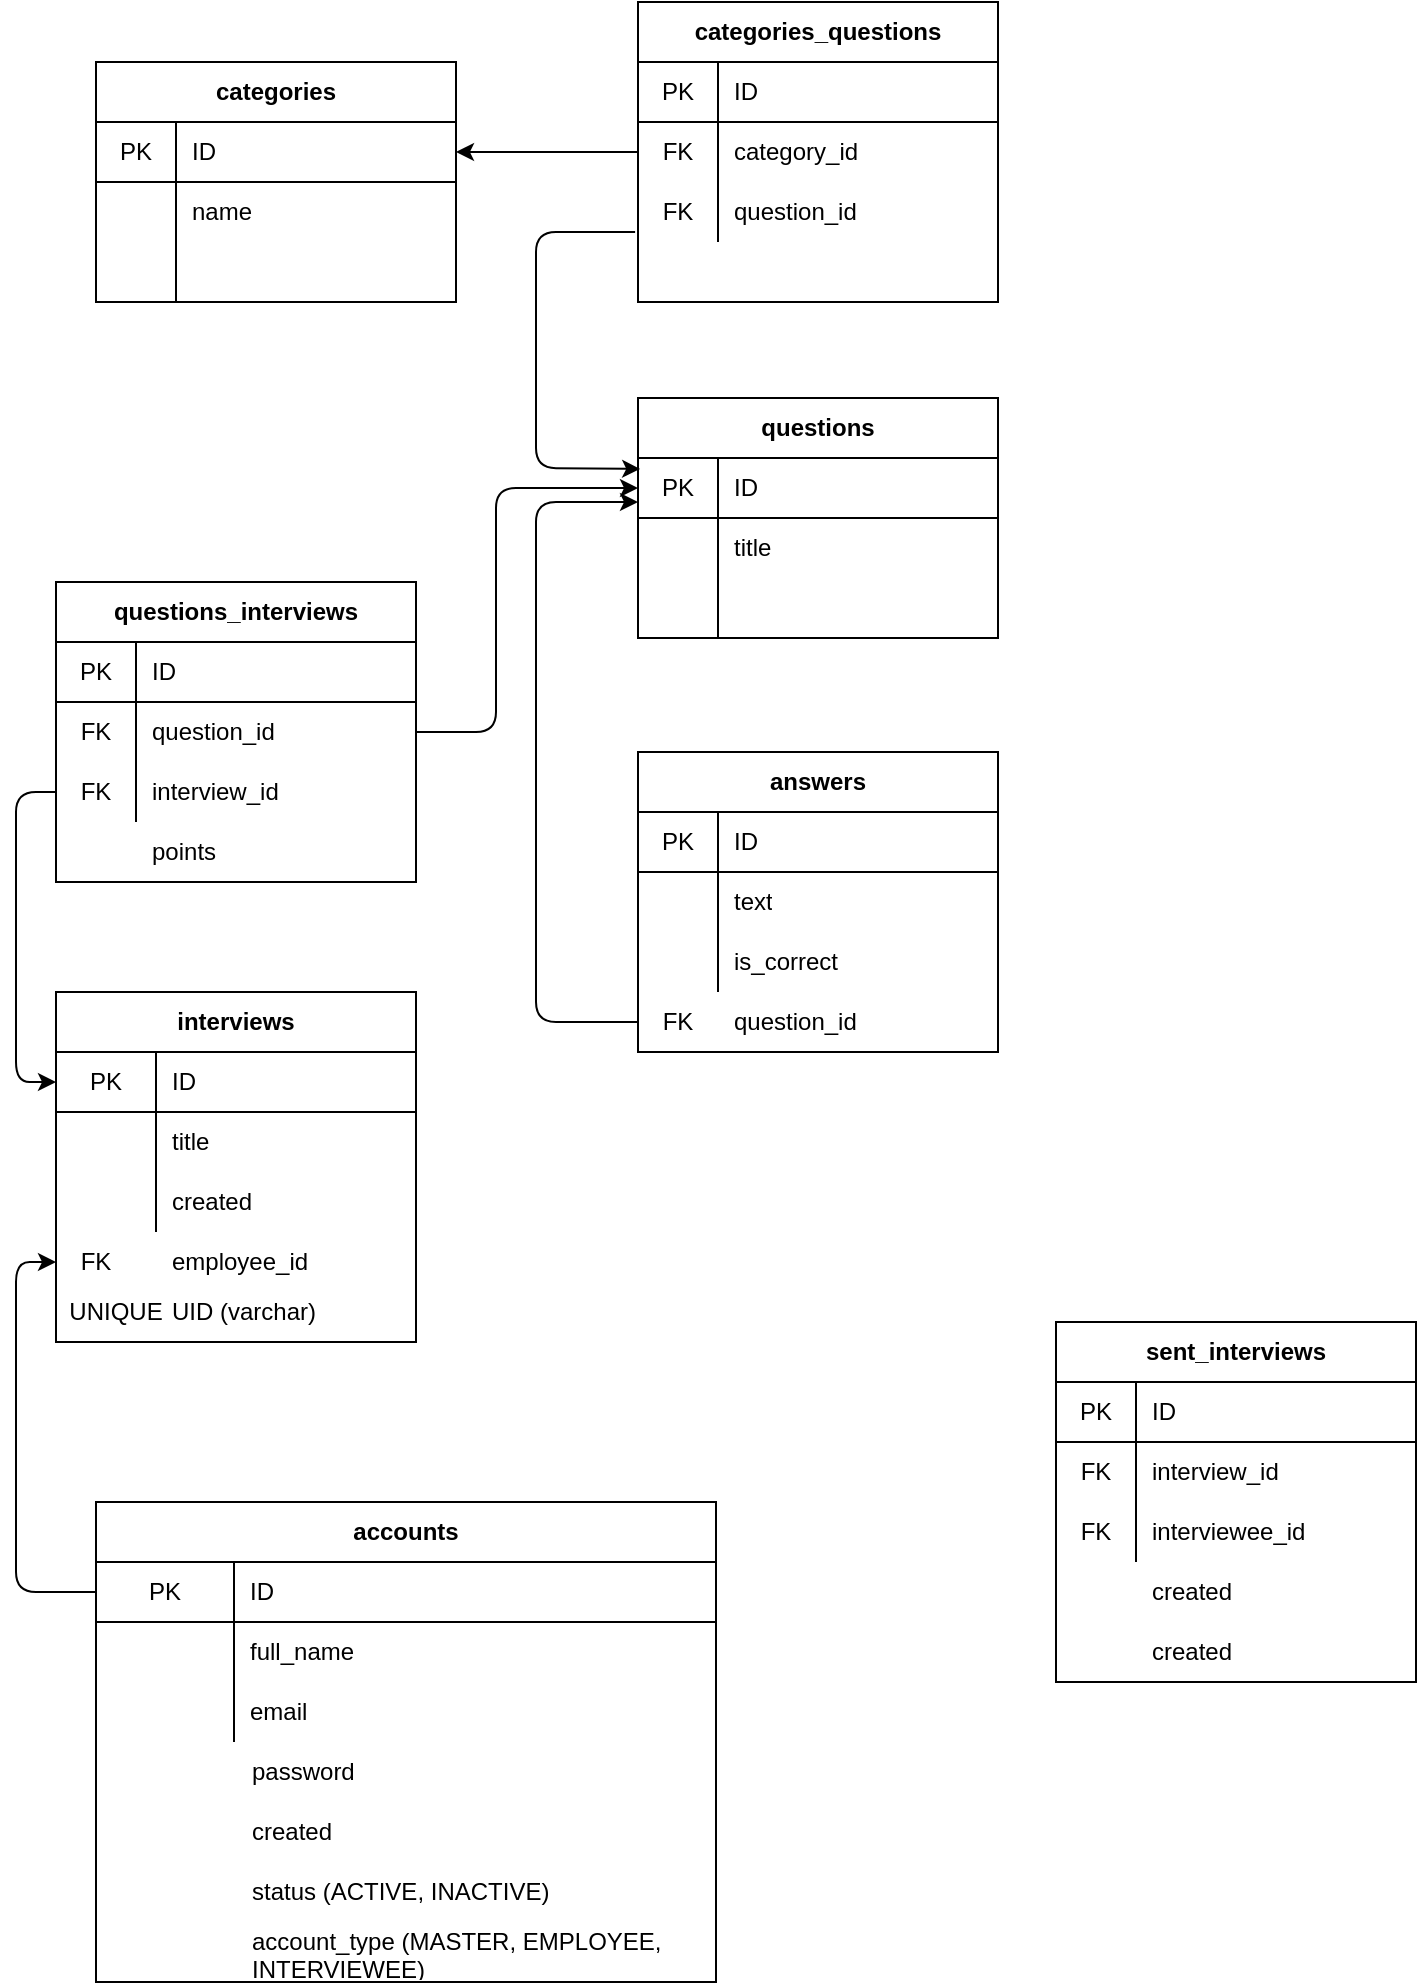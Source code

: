 <mxfile version="14.1.9" type="github">
  <diagram id="C5RBs43oDa-KdzZeNtuy" name="Page-1">
    <mxGraphModel dx="768" dy="806" grid="1" gridSize="10" guides="1" tooltips="1" connect="1" arrows="1" fold="1" page="1" pageScale="1" pageWidth="827" pageHeight="1169" math="0" shadow="0">
      <root>
        <mxCell id="WIyWlLk6GJQsqaUBKTNV-0" />
        <mxCell id="WIyWlLk6GJQsqaUBKTNV-1" parent="WIyWlLk6GJQsqaUBKTNV-0" />
        <mxCell id="lG_jNB0VP-C-M7HmCv3o-43" value="categories" style="shape=table;html=1;whiteSpace=wrap;startSize=30;container=1;collapsible=0;childLayout=tableLayout;fixedRows=1;rowLines=0;fontStyle=1;align=center;" vertex="1" parent="WIyWlLk6GJQsqaUBKTNV-1">
          <mxGeometry x="880" y="90" width="180" height="120" as="geometry" />
        </mxCell>
        <mxCell id="lG_jNB0VP-C-M7HmCv3o-44" value="" style="shape=partialRectangle;html=1;whiteSpace=wrap;collapsible=0;dropTarget=0;pointerEvents=0;fillColor=none;top=0;left=0;bottom=1;right=0;points=[[0,0.5],[1,0.5]];portConstraint=eastwest;" vertex="1" parent="lG_jNB0VP-C-M7HmCv3o-43">
          <mxGeometry y="30" width="180" height="30" as="geometry" />
        </mxCell>
        <mxCell id="lG_jNB0VP-C-M7HmCv3o-45" value="PK" style="shape=partialRectangle;html=1;whiteSpace=wrap;connectable=0;fillColor=none;top=0;left=0;bottom=0;right=0;overflow=hidden;" vertex="1" parent="lG_jNB0VP-C-M7HmCv3o-44">
          <mxGeometry width="40" height="30" as="geometry" />
        </mxCell>
        <mxCell id="lG_jNB0VP-C-M7HmCv3o-46" value="ID" style="shape=partialRectangle;html=1;whiteSpace=wrap;connectable=0;fillColor=none;top=0;left=0;bottom=0;right=0;align=left;spacingLeft=6;overflow=hidden;" vertex="1" parent="lG_jNB0VP-C-M7HmCv3o-44">
          <mxGeometry x="40" width="140" height="30" as="geometry" />
        </mxCell>
        <mxCell id="lG_jNB0VP-C-M7HmCv3o-47" value="" style="shape=partialRectangle;html=1;whiteSpace=wrap;collapsible=0;dropTarget=0;pointerEvents=0;fillColor=none;top=0;left=0;bottom=0;right=0;points=[[0,0.5],[1,0.5]];portConstraint=eastwest;" vertex="1" parent="lG_jNB0VP-C-M7HmCv3o-43">
          <mxGeometry y="60" width="180" height="30" as="geometry" />
        </mxCell>
        <mxCell id="lG_jNB0VP-C-M7HmCv3o-48" value="" style="shape=partialRectangle;html=1;whiteSpace=wrap;connectable=0;fillColor=none;top=0;left=0;bottom=0;right=0;overflow=hidden;" vertex="1" parent="lG_jNB0VP-C-M7HmCv3o-47">
          <mxGeometry width="40" height="30" as="geometry" />
        </mxCell>
        <mxCell id="lG_jNB0VP-C-M7HmCv3o-49" value="name" style="shape=partialRectangle;html=1;whiteSpace=wrap;connectable=0;fillColor=none;top=0;left=0;bottom=0;right=0;align=left;spacingLeft=6;overflow=hidden;" vertex="1" parent="lG_jNB0VP-C-M7HmCv3o-47">
          <mxGeometry x="40" width="140" height="30" as="geometry" />
        </mxCell>
        <mxCell id="lG_jNB0VP-C-M7HmCv3o-50" value="" style="shape=partialRectangle;html=1;whiteSpace=wrap;collapsible=0;dropTarget=0;pointerEvents=0;fillColor=none;top=0;left=0;bottom=0;right=0;points=[[0,0.5],[1,0.5]];portConstraint=eastwest;" vertex="1" parent="lG_jNB0VP-C-M7HmCv3o-43">
          <mxGeometry y="90" width="180" height="30" as="geometry" />
        </mxCell>
        <mxCell id="lG_jNB0VP-C-M7HmCv3o-51" value="" style="shape=partialRectangle;html=1;whiteSpace=wrap;connectable=0;fillColor=none;top=0;left=0;bottom=0;right=0;overflow=hidden;" vertex="1" parent="lG_jNB0VP-C-M7HmCv3o-50">
          <mxGeometry width="40" height="30" as="geometry" />
        </mxCell>
        <mxCell id="lG_jNB0VP-C-M7HmCv3o-52" value="" style="shape=partialRectangle;html=1;whiteSpace=wrap;connectable=0;fillColor=none;top=0;left=0;bottom=0;right=0;align=left;spacingLeft=6;overflow=hidden;" vertex="1" parent="lG_jNB0VP-C-M7HmCv3o-50">
          <mxGeometry x="40" width="140" height="30" as="geometry" />
        </mxCell>
        <mxCell id="lG_jNB0VP-C-M7HmCv3o-53" value="categories_questions" style="shape=table;html=1;whiteSpace=wrap;startSize=30;container=1;collapsible=0;childLayout=tableLayout;fixedRows=1;rowLines=0;fontStyle=1;align=center;" vertex="1" parent="WIyWlLk6GJQsqaUBKTNV-1">
          <mxGeometry x="1151" y="60" width="180" height="150" as="geometry" />
        </mxCell>
        <mxCell id="lG_jNB0VP-C-M7HmCv3o-54" value="" style="shape=partialRectangle;html=1;whiteSpace=wrap;collapsible=0;dropTarget=0;pointerEvents=0;fillColor=none;top=0;left=0;bottom=1;right=0;points=[[0,0.5],[1,0.5]];portConstraint=eastwest;" vertex="1" parent="lG_jNB0VP-C-M7HmCv3o-53">
          <mxGeometry y="30" width="180" height="30" as="geometry" />
        </mxCell>
        <mxCell id="lG_jNB0VP-C-M7HmCv3o-55" value="PK" style="shape=partialRectangle;html=1;whiteSpace=wrap;connectable=0;fillColor=none;top=0;left=0;bottom=0;right=0;overflow=hidden;" vertex="1" parent="lG_jNB0VP-C-M7HmCv3o-54">
          <mxGeometry width="40" height="30" as="geometry" />
        </mxCell>
        <mxCell id="lG_jNB0VP-C-M7HmCv3o-56" value="ID" style="shape=partialRectangle;html=1;whiteSpace=wrap;connectable=0;fillColor=none;top=0;left=0;bottom=0;right=0;align=left;spacingLeft=6;overflow=hidden;" vertex="1" parent="lG_jNB0VP-C-M7HmCv3o-54">
          <mxGeometry x="40" width="140" height="30" as="geometry" />
        </mxCell>
        <mxCell id="lG_jNB0VP-C-M7HmCv3o-57" value="" style="shape=partialRectangle;html=1;whiteSpace=wrap;collapsible=0;dropTarget=0;pointerEvents=0;fillColor=none;top=0;left=0;bottom=0;right=0;points=[[0,0.5],[1,0.5]];portConstraint=eastwest;" vertex="1" parent="lG_jNB0VP-C-M7HmCv3o-53">
          <mxGeometry y="60" width="180" height="30" as="geometry" />
        </mxCell>
        <mxCell id="lG_jNB0VP-C-M7HmCv3o-58" value="FK" style="shape=partialRectangle;html=1;whiteSpace=wrap;connectable=0;fillColor=none;top=0;left=0;bottom=0;right=0;overflow=hidden;" vertex="1" parent="lG_jNB0VP-C-M7HmCv3o-57">
          <mxGeometry width="40" height="30" as="geometry" />
        </mxCell>
        <mxCell id="lG_jNB0VP-C-M7HmCv3o-59" value="category_id" style="shape=partialRectangle;html=1;whiteSpace=wrap;connectable=0;fillColor=none;top=0;left=0;bottom=0;right=0;align=left;spacingLeft=6;overflow=hidden;" vertex="1" parent="lG_jNB0VP-C-M7HmCv3o-57">
          <mxGeometry x="40" width="140" height="30" as="geometry" />
        </mxCell>
        <mxCell id="lG_jNB0VP-C-M7HmCv3o-60" value="" style="shape=partialRectangle;html=1;whiteSpace=wrap;collapsible=0;dropTarget=0;pointerEvents=0;fillColor=none;top=0;left=0;bottom=0;right=0;points=[[0,0.5],[1,0.5]];portConstraint=eastwest;" vertex="1" parent="lG_jNB0VP-C-M7HmCv3o-53">
          <mxGeometry y="90" width="180" height="30" as="geometry" />
        </mxCell>
        <mxCell id="lG_jNB0VP-C-M7HmCv3o-61" value="FK" style="shape=partialRectangle;html=1;whiteSpace=wrap;connectable=0;fillColor=none;top=0;left=0;bottom=0;right=0;overflow=hidden;" vertex="1" parent="lG_jNB0VP-C-M7HmCv3o-60">
          <mxGeometry width="40" height="30" as="geometry" />
        </mxCell>
        <mxCell id="lG_jNB0VP-C-M7HmCv3o-62" value="question_id" style="shape=partialRectangle;html=1;whiteSpace=wrap;connectable=0;fillColor=none;top=0;left=0;bottom=0;right=0;align=left;spacingLeft=6;overflow=hidden;" vertex="1" parent="lG_jNB0VP-C-M7HmCv3o-60">
          <mxGeometry x="40" width="140" height="30" as="geometry" />
        </mxCell>
        <mxCell id="lG_jNB0VP-C-M7HmCv3o-63" value="questions" style="shape=table;html=1;whiteSpace=wrap;startSize=30;container=1;collapsible=0;childLayout=tableLayout;fixedRows=1;rowLines=0;fontStyle=1;align=center;" vertex="1" parent="WIyWlLk6GJQsqaUBKTNV-1">
          <mxGeometry x="1151" y="258" width="180" height="120" as="geometry" />
        </mxCell>
        <mxCell id="lG_jNB0VP-C-M7HmCv3o-64" value="" style="shape=partialRectangle;html=1;whiteSpace=wrap;collapsible=0;dropTarget=0;pointerEvents=0;fillColor=none;top=0;left=0;bottom=1;right=0;points=[[0,0.5],[1,0.5]];portConstraint=eastwest;" vertex="1" parent="lG_jNB0VP-C-M7HmCv3o-63">
          <mxGeometry y="30" width="180" height="30" as="geometry" />
        </mxCell>
        <mxCell id="lG_jNB0VP-C-M7HmCv3o-65" value="PK" style="shape=partialRectangle;html=1;whiteSpace=wrap;connectable=0;fillColor=none;top=0;left=0;bottom=0;right=0;overflow=hidden;" vertex="1" parent="lG_jNB0VP-C-M7HmCv3o-64">
          <mxGeometry width="40" height="30" as="geometry" />
        </mxCell>
        <mxCell id="lG_jNB0VP-C-M7HmCv3o-66" value="ID" style="shape=partialRectangle;html=1;whiteSpace=wrap;connectable=0;fillColor=none;top=0;left=0;bottom=0;right=0;align=left;spacingLeft=6;overflow=hidden;" vertex="1" parent="lG_jNB0VP-C-M7HmCv3o-64">
          <mxGeometry x="40" width="140" height="30" as="geometry" />
        </mxCell>
        <mxCell id="lG_jNB0VP-C-M7HmCv3o-67" value="" style="shape=partialRectangle;html=1;whiteSpace=wrap;collapsible=0;dropTarget=0;pointerEvents=0;fillColor=none;top=0;left=0;bottom=0;right=0;points=[[0,0.5],[1,0.5]];portConstraint=eastwest;" vertex="1" parent="lG_jNB0VP-C-M7HmCv3o-63">
          <mxGeometry y="60" width="180" height="30" as="geometry" />
        </mxCell>
        <mxCell id="lG_jNB0VP-C-M7HmCv3o-68" value="" style="shape=partialRectangle;html=1;whiteSpace=wrap;connectable=0;fillColor=none;top=0;left=0;bottom=0;right=0;overflow=hidden;" vertex="1" parent="lG_jNB0VP-C-M7HmCv3o-67">
          <mxGeometry width="40" height="30" as="geometry" />
        </mxCell>
        <mxCell id="lG_jNB0VP-C-M7HmCv3o-69" value="title" style="shape=partialRectangle;html=1;whiteSpace=wrap;connectable=0;fillColor=none;top=0;left=0;bottom=0;right=0;align=left;spacingLeft=6;overflow=hidden;" vertex="1" parent="lG_jNB0VP-C-M7HmCv3o-67">
          <mxGeometry x="40" width="140" height="30" as="geometry" />
        </mxCell>
        <mxCell id="lG_jNB0VP-C-M7HmCv3o-70" value="" style="shape=partialRectangle;html=1;whiteSpace=wrap;collapsible=0;dropTarget=0;pointerEvents=0;fillColor=none;top=0;left=0;bottom=0;right=0;points=[[0,0.5],[1,0.5]];portConstraint=eastwest;" vertex="1" parent="lG_jNB0VP-C-M7HmCv3o-63">
          <mxGeometry y="90" width="180" height="30" as="geometry" />
        </mxCell>
        <mxCell id="lG_jNB0VP-C-M7HmCv3o-71" value="" style="shape=partialRectangle;html=1;whiteSpace=wrap;connectable=0;fillColor=none;top=0;left=0;bottom=0;right=0;overflow=hidden;" vertex="1" parent="lG_jNB0VP-C-M7HmCv3o-70">
          <mxGeometry width="40" height="30" as="geometry" />
        </mxCell>
        <mxCell id="lG_jNB0VP-C-M7HmCv3o-72" value="" style="shape=partialRectangle;html=1;whiteSpace=wrap;connectable=0;fillColor=none;top=0;left=0;bottom=0;right=0;align=left;spacingLeft=6;overflow=hidden;" vertex="1" parent="lG_jNB0VP-C-M7HmCv3o-70">
          <mxGeometry x="40" width="140" height="30" as="geometry" />
        </mxCell>
        <mxCell id="lG_jNB0VP-C-M7HmCv3o-73" value="answers" style="shape=table;html=1;whiteSpace=wrap;startSize=30;container=1;collapsible=0;childLayout=tableLayout;fixedRows=1;rowLines=0;fontStyle=1;align=center;" vertex="1" parent="WIyWlLk6GJQsqaUBKTNV-1">
          <mxGeometry x="1151" y="435" width="180" height="150" as="geometry" />
        </mxCell>
        <mxCell id="lG_jNB0VP-C-M7HmCv3o-74" value="" style="shape=partialRectangle;html=1;whiteSpace=wrap;collapsible=0;dropTarget=0;pointerEvents=0;fillColor=none;top=0;left=0;bottom=1;right=0;points=[[0,0.5],[1,0.5]];portConstraint=eastwest;" vertex="1" parent="lG_jNB0VP-C-M7HmCv3o-73">
          <mxGeometry y="30" width="180" height="30" as="geometry" />
        </mxCell>
        <mxCell id="lG_jNB0VP-C-M7HmCv3o-75" value="PK" style="shape=partialRectangle;html=1;whiteSpace=wrap;connectable=0;fillColor=none;top=0;left=0;bottom=0;right=0;overflow=hidden;" vertex="1" parent="lG_jNB0VP-C-M7HmCv3o-74">
          <mxGeometry width="40" height="30" as="geometry" />
        </mxCell>
        <mxCell id="lG_jNB0VP-C-M7HmCv3o-76" value="ID" style="shape=partialRectangle;html=1;whiteSpace=wrap;connectable=0;fillColor=none;top=0;left=0;bottom=0;right=0;align=left;spacingLeft=6;overflow=hidden;" vertex="1" parent="lG_jNB0VP-C-M7HmCv3o-74">
          <mxGeometry x="40" width="140" height="30" as="geometry" />
        </mxCell>
        <mxCell id="lG_jNB0VP-C-M7HmCv3o-77" value="" style="shape=partialRectangle;html=1;whiteSpace=wrap;collapsible=0;dropTarget=0;pointerEvents=0;fillColor=none;top=0;left=0;bottom=0;right=0;points=[[0,0.5],[1,0.5]];portConstraint=eastwest;" vertex="1" parent="lG_jNB0VP-C-M7HmCv3o-73">
          <mxGeometry y="60" width="180" height="30" as="geometry" />
        </mxCell>
        <mxCell id="lG_jNB0VP-C-M7HmCv3o-78" value="" style="shape=partialRectangle;html=1;whiteSpace=wrap;connectable=0;fillColor=none;top=0;left=0;bottom=0;right=0;overflow=hidden;" vertex="1" parent="lG_jNB0VP-C-M7HmCv3o-77">
          <mxGeometry width="40" height="30" as="geometry" />
        </mxCell>
        <mxCell id="lG_jNB0VP-C-M7HmCv3o-79" value="text" style="shape=partialRectangle;html=1;whiteSpace=wrap;connectable=0;fillColor=none;top=0;left=0;bottom=0;right=0;align=left;spacingLeft=6;overflow=hidden;" vertex="1" parent="lG_jNB0VP-C-M7HmCv3o-77">
          <mxGeometry x="40" width="140" height="30" as="geometry" />
        </mxCell>
        <mxCell id="lG_jNB0VP-C-M7HmCv3o-80" value="" style="shape=partialRectangle;html=1;whiteSpace=wrap;collapsible=0;dropTarget=0;pointerEvents=0;fillColor=none;top=0;left=0;bottom=0;right=0;points=[[0,0.5],[1,0.5]];portConstraint=eastwest;" vertex="1" parent="lG_jNB0VP-C-M7HmCv3o-73">
          <mxGeometry y="90" width="180" height="30" as="geometry" />
        </mxCell>
        <mxCell id="lG_jNB0VP-C-M7HmCv3o-81" value="" style="shape=partialRectangle;html=1;whiteSpace=wrap;connectable=0;fillColor=none;top=0;left=0;bottom=0;right=0;overflow=hidden;" vertex="1" parent="lG_jNB0VP-C-M7HmCv3o-80">
          <mxGeometry width="40" height="30" as="geometry" />
        </mxCell>
        <mxCell id="lG_jNB0VP-C-M7HmCv3o-82" value="is_correct" style="shape=partialRectangle;html=1;whiteSpace=wrap;connectable=0;fillColor=none;top=0;left=0;bottom=0;right=0;align=left;spacingLeft=6;overflow=hidden;" vertex="1" parent="lG_jNB0VP-C-M7HmCv3o-80">
          <mxGeometry x="40" width="140" height="30" as="geometry" />
        </mxCell>
        <mxCell id="lG_jNB0VP-C-M7HmCv3o-83" value="" style="endArrow=classic;html=1;exitX=0;exitY=0.5;exitDx=0;exitDy=0;entryX=1;entryY=0.5;entryDx=0;entryDy=0;" edge="1" parent="WIyWlLk6GJQsqaUBKTNV-1" source="lG_jNB0VP-C-M7HmCv3o-57" target="lG_jNB0VP-C-M7HmCv3o-44">
          <mxGeometry width="50" height="50" relative="1" as="geometry">
            <mxPoint x="260" y="125" as="sourcePoint" />
            <mxPoint x="210" y="89" as="targetPoint" />
          </mxGeometry>
        </mxCell>
        <mxCell id="lG_jNB0VP-C-M7HmCv3o-85" value="question_id" style="shape=partialRectangle;html=1;whiteSpace=wrap;connectable=0;fillColor=none;top=0;left=0;bottom=0;right=0;align=left;spacingLeft=6;overflow=hidden;" vertex="1" parent="WIyWlLk6GJQsqaUBKTNV-1">
          <mxGeometry x="1191" y="555" width="140" height="30" as="geometry" />
        </mxCell>
        <mxCell id="lG_jNB0VP-C-M7HmCv3o-86" value="FK" style="shape=partialRectangle;html=1;whiteSpace=wrap;connectable=0;fillColor=none;top=0;left=0;bottom=0;right=0;overflow=hidden;" vertex="1" parent="WIyWlLk6GJQsqaUBKTNV-1">
          <mxGeometry x="1151" y="555" width="40" height="30" as="geometry" />
        </mxCell>
        <mxCell id="lG_jNB0VP-C-M7HmCv3o-87" value="" style="endArrow=classic;html=1;" edge="1" parent="WIyWlLk6GJQsqaUBKTNV-1">
          <mxGeometry width="50" height="50" relative="1" as="geometry">
            <mxPoint x="1151" y="570" as="sourcePoint" />
            <mxPoint x="1151" y="310" as="targetPoint" />
            <Array as="points">
              <mxPoint x="1100" y="570" />
              <mxPoint x="1100" y="310" />
            </Array>
          </mxGeometry>
        </mxCell>
        <mxCell id="lG_jNB0VP-C-M7HmCv3o-84" value="" style="endArrow=classic;html=1;exitX=-0.008;exitY=0.833;exitDx=0;exitDy=0;entryX=0.006;entryY=0.183;entryDx=0;entryDy=0;exitPerimeter=0;entryPerimeter=0;" edge="1" parent="WIyWlLk6GJQsqaUBKTNV-1" source="lG_jNB0VP-C-M7HmCv3o-60" target="lG_jNB0VP-C-M7HmCv3o-64">
          <mxGeometry width="50" height="50" relative="1" as="geometry">
            <mxPoint x="770" y="370" as="sourcePoint" />
            <mxPoint x="820" y="320" as="targetPoint" />
            <Array as="points">
              <mxPoint x="1100" y="175" />
              <mxPoint x="1100" y="293" />
            </Array>
          </mxGeometry>
        </mxCell>
        <mxCell id="lG_jNB0VP-C-M7HmCv3o-88" value="questions_interviews" style="shape=table;html=1;whiteSpace=wrap;startSize=30;container=1;collapsible=0;childLayout=tableLayout;fixedRows=1;rowLines=0;fontStyle=1;align=center;" vertex="1" parent="WIyWlLk6GJQsqaUBKTNV-1">
          <mxGeometry x="860" y="350" width="180" height="150" as="geometry" />
        </mxCell>
        <mxCell id="lG_jNB0VP-C-M7HmCv3o-89" value="" style="shape=partialRectangle;html=1;whiteSpace=wrap;collapsible=0;dropTarget=0;pointerEvents=0;fillColor=none;top=0;left=0;bottom=1;right=0;points=[[0,0.5],[1,0.5]];portConstraint=eastwest;" vertex="1" parent="lG_jNB0VP-C-M7HmCv3o-88">
          <mxGeometry y="30" width="180" height="30" as="geometry" />
        </mxCell>
        <mxCell id="lG_jNB0VP-C-M7HmCv3o-90" value="PK" style="shape=partialRectangle;html=1;whiteSpace=wrap;connectable=0;fillColor=none;top=0;left=0;bottom=0;right=0;overflow=hidden;" vertex="1" parent="lG_jNB0VP-C-M7HmCv3o-89">
          <mxGeometry width="40" height="30" as="geometry" />
        </mxCell>
        <mxCell id="lG_jNB0VP-C-M7HmCv3o-91" value="ID" style="shape=partialRectangle;html=1;whiteSpace=wrap;connectable=0;fillColor=none;top=0;left=0;bottom=0;right=0;align=left;spacingLeft=6;overflow=hidden;" vertex="1" parent="lG_jNB0VP-C-M7HmCv3o-89">
          <mxGeometry x="40" width="140" height="30" as="geometry" />
        </mxCell>
        <mxCell id="lG_jNB0VP-C-M7HmCv3o-92" value="" style="shape=partialRectangle;html=1;whiteSpace=wrap;collapsible=0;dropTarget=0;pointerEvents=0;fillColor=none;top=0;left=0;bottom=0;right=0;points=[[0,0.5],[1,0.5]];portConstraint=eastwest;" vertex="1" parent="lG_jNB0VP-C-M7HmCv3o-88">
          <mxGeometry y="60" width="180" height="30" as="geometry" />
        </mxCell>
        <mxCell id="lG_jNB0VP-C-M7HmCv3o-93" value="FK" style="shape=partialRectangle;html=1;whiteSpace=wrap;connectable=0;fillColor=none;top=0;left=0;bottom=0;right=0;overflow=hidden;" vertex="1" parent="lG_jNB0VP-C-M7HmCv3o-92">
          <mxGeometry width="40" height="30" as="geometry" />
        </mxCell>
        <mxCell id="lG_jNB0VP-C-M7HmCv3o-94" value="question_id" style="shape=partialRectangle;html=1;whiteSpace=wrap;connectable=0;fillColor=none;top=0;left=0;bottom=0;right=0;align=left;spacingLeft=6;overflow=hidden;" vertex="1" parent="lG_jNB0VP-C-M7HmCv3o-92">
          <mxGeometry x="40" width="140" height="30" as="geometry" />
        </mxCell>
        <mxCell id="lG_jNB0VP-C-M7HmCv3o-95" value="" style="shape=partialRectangle;html=1;whiteSpace=wrap;collapsible=0;dropTarget=0;pointerEvents=0;fillColor=none;top=0;left=0;bottom=0;right=0;points=[[0,0.5],[1,0.5]];portConstraint=eastwest;" vertex="1" parent="lG_jNB0VP-C-M7HmCv3o-88">
          <mxGeometry y="90" width="180" height="30" as="geometry" />
        </mxCell>
        <mxCell id="lG_jNB0VP-C-M7HmCv3o-96" value="FK" style="shape=partialRectangle;html=1;whiteSpace=wrap;connectable=0;fillColor=none;top=0;left=0;bottom=0;right=0;overflow=hidden;" vertex="1" parent="lG_jNB0VP-C-M7HmCv3o-95">
          <mxGeometry width="40" height="30" as="geometry" />
        </mxCell>
        <mxCell id="lG_jNB0VP-C-M7HmCv3o-97" value="interview_id" style="shape=partialRectangle;html=1;whiteSpace=wrap;connectable=0;fillColor=none;top=0;left=0;bottom=0;right=0;align=left;spacingLeft=6;overflow=hidden;" vertex="1" parent="lG_jNB0VP-C-M7HmCv3o-95">
          <mxGeometry x="40" width="140" height="30" as="geometry" />
        </mxCell>
        <mxCell id="lG_jNB0VP-C-M7HmCv3o-98" value="points" style="shape=partialRectangle;html=1;whiteSpace=wrap;connectable=0;fillColor=none;top=0;left=0;bottom=0;right=0;align=left;spacingLeft=6;overflow=hidden;" vertex="1" parent="WIyWlLk6GJQsqaUBKTNV-1">
          <mxGeometry x="900" y="470" width="140" height="30" as="geometry" />
        </mxCell>
        <mxCell id="lG_jNB0VP-C-M7HmCv3o-99" value="interviews" style="shape=table;html=1;whiteSpace=wrap;startSize=30;container=1;collapsible=0;childLayout=tableLayout;fixedRows=1;rowLines=0;fontStyle=1;align=center;" vertex="1" parent="WIyWlLk6GJQsqaUBKTNV-1">
          <mxGeometry x="860" y="555" width="180" height="175" as="geometry" />
        </mxCell>
        <mxCell id="lG_jNB0VP-C-M7HmCv3o-100" value="" style="shape=partialRectangle;html=1;whiteSpace=wrap;collapsible=0;dropTarget=0;pointerEvents=0;fillColor=none;top=0;left=0;bottom=1;right=0;points=[[0,0.5],[1,0.5]];portConstraint=eastwest;" vertex="1" parent="lG_jNB0VP-C-M7HmCv3o-99">
          <mxGeometry y="30" width="180" height="30" as="geometry" />
        </mxCell>
        <mxCell id="lG_jNB0VP-C-M7HmCv3o-101" value="PK" style="shape=partialRectangle;html=1;whiteSpace=wrap;connectable=0;fillColor=none;top=0;left=0;bottom=0;right=0;overflow=hidden;" vertex="1" parent="lG_jNB0VP-C-M7HmCv3o-100">
          <mxGeometry width="50" height="30" as="geometry" />
        </mxCell>
        <mxCell id="lG_jNB0VP-C-M7HmCv3o-102" value="ID" style="shape=partialRectangle;html=1;whiteSpace=wrap;connectable=0;fillColor=none;top=0;left=0;bottom=0;right=0;align=left;spacingLeft=6;overflow=hidden;" vertex="1" parent="lG_jNB0VP-C-M7HmCv3o-100">
          <mxGeometry x="50" width="130" height="30" as="geometry" />
        </mxCell>
        <mxCell id="lG_jNB0VP-C-M7HmCv3o-103" value="" style="shape=partialRectangle;html=1;whiteSpace=wrap;collapsible=0;dropTarget=0;pointerEvents=0;fillColor=none;top=0;left=0;bottom=0;right=0;points=[[0,0.5],[1,0.5]];portConstraint=eastwest;" vertex="1" parent="lG_jNB0VP-C-M7HmCv3o-99">
          <mxGeometry y="60" width="180" height="30" as="geometry" />
        </mxCell>
        <mxCell id="lG_jNB0VP-C-M7HmCv3o-104" value="" style="shape=partialRectangle;html=1;whiteSpace=wrap;connectable=0;fillColor=none;top=0;left=0;bottom=0;right=0;overflow=hidden;" vertex="1" parent="lG_jNB0VP-C-M7HmCv3o-103">
          <mxGeometry width="50" height="30" as="geometry" />
        </mxCell>
        <mxCell id="lG_jNB0VP-C-M7HmCv3o-105" value="title" style="shape=partialRectangle;html=1;whiteSpace=wrap;connectable=0;fillColor=none;top=0;left=0;bottom=0;right=0;align=left;spacingLeft=6;overflow=hidden;" vertex="1" parent="lG_jNB0VP-C-M7HmCv3o-103">
          <mxGeometry x="50" width="130" height="30" as="geometry" />
        </mxCell>
        <mxCell id="lG_jNB0VP-C-M7HmCv3o-106" value="" style="shape=partialRectangle;html=1;whiteSpace=wrap;collapsible=0;dropTarget=0;pointerEvents=0;fillColor=none;top=0;left=0;bottom=0;right=0;points=[[0,0.5],[1,0.5]];portConstraint=eastwest;" vertex="1" parent="lG_jNB0VP-C-M7HmCv3o-99">
          <mxGeometry y="90" width="180" height="30" as="geometry" />
        </mxCell>
        <mxCell id="lG_jNB0VP-C-M7HmCv3o-107" value="" style="shape=partialRectangle;html=1;whiteSpace=wrap;connectable=0;fillColor=none;top=0;left=0;bottom=0;right=0;overflow=hidden;" vertex="1" parent="lG_jNB0VP-C-M7HmCv3o-106">
          <mxGeometry width="50" height="30" as="geometry" />
        </mxCell>
        <mxCell id="lG_jNB0VP-C-M7HmCv3o-108" value="created" style="shape=partialRectangle;html=1;whiteSpace=wrap;connectable=0;fillColor=none;top=0;left=0;bottom=0;right=0;align=left;spacingLeft=6;overflow=hidden;" vertex="1" parent="lG_jNB0VP-C-M7HmCv3o-106">
          <mxGeometry x="50" width="130" height="30" as="geometry" />
        </mxCell>
        <mxCell id="lG_jNB0VP-C-M7HmCv3o-109" value="employee_id" style="shape=partialRectangle;html=1;whiteSpace=wrap;connectable=0;fillColor=none;top=0;left=0;bottom=0;right=0;align=left;spacingLeft=6;overflow=hidden;" vertex="1" parent="WIyWlLk6GJQsqaUBKTNV-1">
          <mxGeometry x="910" y="675" width="140" height="30" as="geometry" />
        </mxCell>
        <mxCell id="lG_jNB0VP-C-M7HmCv3o-110" value="FK" style="shape=partialRectangle;html=1;whiteSpace=wrap;connectable=0;fillColor=none;top=0;left=0;bottom=0;right=0;overflow=hidden;" vertex="1" parent="WIyWlLk6GJQsqaUBKTNV-1">
          <mxGeometry x="860" y="675" width="40" height="30" as="geometry" />
        </mxCell>
        <mxCell id="lG_jNB0VP-C-M7HmCv3o-111" value="" style="endArrow=classic;html=1;exitX=1;exitY=0.5;exitDx=0;exitDy=0;entryX=0;entryY=0.5;entryDx=0;entryDy=0;" edge="1" parent="WIyWlLk6GJQsqaUBKTNV-1" source="lG_jNB0VP-C-M7HmCv3o-92" target="lG_jNB0VP-C-M7HmCv3o-64">
          <mxGeometry width="50" height="50" relative="1" as="geometry">
            <mxPoint x="770" y="370" as="sourcePoint" />
            <mxPoint x="820" y="320" as="targetPoint" />
            <Array as="points">
              <mxPoint x="1080" y="425" />
              <mxPoint x="1080" y="303" />
            </Array>
          </mxGeometry>
        </mxCell>
        <mxCell id="lG_jNB0VP-C-M7HmCv3o-112" value="" style="endArrow=classic;html=1;exitX=0;exitY=0.5;exitDx=0;exitDy=0;entryX=0;entryY=0.5;entryDx=0;entryDy=0;" edge="1" parent="WIyWlLk6GJQsqaUBKTNV-1" source="lG_jNB0VP-C-M7HmCv3o-95" target="lG_jNB0VP-C-M7HmCv3o-100">
          <mxGeometry width="50" height="50" relative="1" as="geometry">
            <mxPoint x="770" y="370" as="sourcePoint" />
            <mxPoint x="820" y="320" as="targetPoint" />
            <Array as="points">
              <mxPoint x="840" y="455" />
              <mxPoint x="840" y="600" />
            </Array>
          </mxGeometry>
        </mxCell>
        <mxCell id="lG_jNB0VP-C-M7HmCv3o-113" value="accounts" style="shape=table;html=1;whiteSpace=wrap;startSize=30;container=1;collapsible=0;childLayout=tableLayout;fixedRows=1;rowLines=0;fontStyle=1;align=center;" vertex="1" parent="WIyWlLk6GJQsqaUBKTNV-1">
          <mxGeometry x="880" y="810" width="310" height="240" as="geometry" />
        </mxCell>
        <mxCell id="lG_jNB0VP-C-M7HmCv3o-114" value="" style="shape=partialRectangle;html=1;whiteSpace=wrap;collapsible=0;dropTarget=0;pointerEvents=0;fillColor=none;top=0;left=0;bottom=1;right=0;points=[[0,0.5],[1,0.5]];portConstraint=eastwest;" vertex="1" parent="lG_jNB0VP-C-M7HmCv3o-113">
          <mxGeometry y="30" width="310" height="30" as="geometry" />
        </mxCell>
        <mxCell id="lG_jNB0VP-C-M7HmCv3o-115" value="PK" style="shape=partialRectangle;html=1;whiteSpace=wrap;connectable=0;fillColor=none;top=0;left=0;bottom=0;right=0;overflow=hidden;" vertex="1" parent="lG_jNB0VP-C-M7HmCv3o-114">
          <mxGeometry width="69" height="30" as="geometry" />
        </mxCell>
        <mxCell id="lG_jNB0VP-C-M7HmCv3o-116" value="ID" style="shape=partialRectangle;html=1;whiteSpace=wrap;connectable=0;fillColor=none;top=0;left=0;bottom=0;right=0;align=left;spacingLeft=6;overflow=hidden;" vertex="1" parent="lG_jNB0VP-C-M7HmCv3o-114">
          <mxGeometry x="69" width="241" height="30" as="geometry" />
        </mxCell>
        <mxCell id="lG_jNB0VP-C-M7HmCv3o-117" value="" style="shape=partialRectangle;html=1;whiteSpace=wrap;collapsible=0;dropTarget=0;pointerEvents=0;fillColor=none;top=0;left=0;bottom=0;right=0;points=[[0,0.5],[1,0.5]];portConstraint=eastwest;" vertex="1" parent="lG_jNB0VP-C-M7HmCv3o-113">
          <mxGeometry y="60" width="310" height="30" as="geometry" />
        </mxCell>
        <mxCell id="lG_jNB0VP-C-M7HmCv3o-118" value="" style="shape=partialRectangle;html=1;whiteSpace=wrap;connectable=0;fillColor=none;top=0;left=0;bottom=0;right=0;overflow=hidden;" vertex="1" parent="lG_jNB0VP-C-M7HmCv3o-117">
          <mxGeometry width="69" height="30" as="geometry" />
        </mxCell>
        <mxCell id="lG_jNB0VP-C-M7HmCv3o-119" value="full_name" style="shape=partialRectangle;html=1;whiteSpace=wrap;connectable=0;fillColor=none;top=0;left=0;bottom=0;right=0;align=left;spacingLeft=6;overflow=hidden;" vertex="1" parent="lG_jNB0VP-C-M7HmCv3o-117">
          <mxGeometry x="69" width="241" height="30" as="geometry" />
        </mxCell>
        <mxCell id="lG_jNB0VP-C-M7HmCv3o-120" value="" style="shape=partialRectangle;html=1;whiteSpace=wrap;collapsible=0;dropTarget=0;pointerEvents=0;fillColor=none;top=0;left=0;bottom=0;right=0;points=[[0,0.5],[1,0.5]];portConstraint=eastwest;" vertex="1" parent="lG_jNB0VP-C-M7HmCv3o-113">
          <mxGeometry y="90" width="310" height="30" as="geometry" />
        </mxCell>
        <mxCell id="lG_jNB0VP-C-M7HmCv3o-121" value="" style="shape=partialRectangle;html=1;whiteSpace=wrap;connectable=0;fillColor=none;top=0;left=0;bottom=0;right=0;overflow=hidden;" vertex="1" parent="lG_jNB0VP-C-M7HmCv3o-120">
          <mxGeometry width="69" height="30" as="geometry" />
        </mxCell>
        <mxCell id="lG_jNB0VP-C-M7HmCv3o-122" value="email" style="shape=partialRectangle;html=1;whiteSpace=wrap;connectable=0;fillColor=none;top=0;left=0;bottom=0;right=0;align=left;spacingLeft=6;overflow=hidden;" vertex="1" parent="lG_jNB0VP-C-M7HmCv3o-120">
          <mxGeometry x="69" width="241" height="30" as="geometry" />
        </mxCell>
        <mxCell id="lG_jNB0VP-C-M7HmCv3o-123" value="password" style="shape=partialRectangle;html=1;whiteSpace=wrap;connectable=0;fillColor=none;top=0;left=0;bottom=0;right=0;align=left;spacingLeft=6;overflow=hidden;" vertex="1" parent="WIyWlLk6GJQsqaUBKTNV-1">
          <mxGeometry x="950" y="930" width="140" height="30" as="geometry" />
        </mxCell>
        <mxCell id="lG_jNB0VP-C-M7HmCv3o-124" value="created" style="shape=partialRectangle;html=1;whiteSpace=wrap;connectable=0;fillColor=none;top=0;left=0;bottom=0;right=0;align=left;spacingLeft=6;overflow=hidden;" vertex="1" parent="WIyWlLk6GJQsqaUBKTNV-1">
          <mxGeometry x="950" y="960" width="140" height="30" as="geometry" />
        </mxCell>
        <mxCell id="lG_jNB0VP-C-M7HmCv3o-126" value="status (ACTIVE, INACTIVE)" style="shape=partialRectangle;html=1;whiteSpace=wrap;connectable=0;fillColor=none;top=0;left=0;bottom=0;right=0;align=left;spacingLeft=6;overflow=hidden;" vertex="1" parent="WIyWlLk6GJQsqaUBKTNV-1">
          <mxGeometry x="950" y="990" width="190" height="30" as="geometry" />
        </mxCell>
        <mxCell id="lG_jNB0VP-C-M7HmCv3o-127" value="account_type (MASTER, EMPLOYEE, INTERVIEWEE)" style="shape=partialRectangle;html=1;whiteSpace=wrap;connectable=0;fillColor=none;top=0;left=0;bottom=0;right=0;align=left;spacingLeft=6;overflow=hidden;" vertex="1" parent="WIyWlLk6GJQsqaUBKTNV-1">
          <mxGeometry x="950" y="1020" width="230" height="30" as="geometry" />
        </mxCell>
        <mxCell id="lG_jNB0VP-C-M7HmCv3o-151" value="" style="endArrow=classic;html=1;exitX=0;exitY=0.5;exitDx=0;exitDy=0;" edge="1" parent="WIyWlLk6GJQsqaUBKTNV-1" source="lG_jNB0VP-C-M7HmCv3o-114">
          <mxGeometry width="50" height="50" relative="1" as="geometry">
            <mxPoint x="1390" y="630" as="sourcePoint" />
            <mxPoint x="860" y="690" as="targetPoint" />
            <Array as="points">
              <mxPoint x="840" y="855" />
              <mxPoint x="840" y="720" />
              <mxPoint x="840" y="690" />
            </Array>
          </mxGeometry>
        </mxCell>
        <mxCell id="lG_jNB0VP-C-M7HmCv3o-152" value="sent_interviews" style="shape=table;html=1;whiteSpace=wrap;startSize=30;container=1;collapsible=0;childLayout=tableLayout;fixedRows=1;rowLines=0;fontStyle=1;align=center;" vertex="1" parent="WIyWlLk6GJQsqaUBKTNV-1">
          <mxGeometry x="1360" y="720" width="180" height="180" as="geometry" />
        </mxCell>
        <mxCell id="lG_jNB0VP-C-M7HmCv3o-153" value="" style="shape=partialRectangle;html=1;whiteSpace=wrap;collapsible=0;dropTarget=0;pointerEvents=0;fillColor=none;top=0;left=0;bottom=1;right=0;points=[[0,0.5],[1,0.5]];portConstraint=eastwest;" vertex="1" parent="lG_jNB0VP-C-M7HmCv3o-152">
          <mxGeometry y="30" width="180" height="30" as="geometry" />
        </mxCell>
        <mxCell id="lG_jNB0VP-C-M7HmCv3o-154" value="PK" style="shape=partialRectangle;html=1;whiteSpace=wrap;connectable=0;fillColor=none;top=0;left=0;bottom=0;right=0;overflow=hidden;" vertex="1" parent="lG_jNB0VP-C-M7HmCv3o-153">
          <mxGeometry width="40" height="30" as="geometry" />
        </mxCell>
        <mxCell id="lG_jNB0VP-C-M7HmCv3o-155" value="ID" style="shape=partialRectangle;html=1;whiteSpace=wrap;connectable=0;fillColor=none;top=0;left=0;bottom=0;right=0;align=left;spacingLeft=6;overflow=hidden;" vertex="1" parent="lG_jNB0VP-C-M7HmCv3o-153">
          <mxGeometry x="40" width="140" height="30" as="geometry" />
        </mxCell>
        <mxCell id="lG_jNB0VP-C-M7HmCv3o-156" value="" style="shape=partialRectangle;html=1;whiteSpace=wrap;collapsible=0;dropTarget=0;pointerEvents=0;fillColor=none;top=0;left=0;bottom=0;right=0;points=[[0,0.5],[1,0.5]];portConstraint=eastwest;" vertex="1" parent="lG_jNB0VP-C-M7HmCv3o-152">
          <mxGeometry y="60" width="180" height="30" as="geometry" />
        </mxCell>
        <mxCell id="lG_jNB0VP-C-M7HmCv3o-157" value="FK" style="shape=partialRectangle;html=1;whiteSpace=wrap;connectable=0;fillColor=none;top=0;left=0;bottom=0;right=0;overflow=hidden;" vertex="1" parent="lG_jNB0VP-C-M7HmCv3o-156">
          <mxGeometry width="40" height="30" as="geometry" />
        </mxCell>
        <mxCell id="lG_jNB0VP-C-M7HmCv3o-158" value="interview_id" style="shape=partialRectangle;html=1;whiteSpace=wrap;connectable=0;fillColor=none;top=0;left=0;bottom=0;right=0;align=left;spacingLeft=6;overflow=hidden;" vertex="1" parent="lG_jNB0VP-C-M7HmCv3o-156">
          <mxGeometry x="40" width="140" height="30" as="geometry" />
        </mxCell>
        <mxCell id="lG_jNB0VP-C-M7HmCv3o-159" value="" style="shape=partialRectangle;html=1;whiteSpace=wrap;collapsible=0;dropTarget=0;pointerEvents=0;fillColor=none;top=0;left=0;bottom=0;right=0;points=[[0,0.5],[1,0.5]];portConstraint=eastwest;" vertex="1" parent="lG_jNB0VP-C-M7HmCv3o-152">
          <mxGeometry y="90" width="180" height="30" as="geometry" />
        </mxCell>
        <mxCell id="lG_jNB0VP-C-M7HmCv3o-160" value="FK" style="shape=partialRectangle;html=1;whiteSpace=wrap;connectable=0;fillColor=none;top=0;left=0;bottom=0;right=0;overflow=hidden;" vertex="1" parent="lG_jNB0VP-C-M7HmCv3o-159">
          <mxGeometry width="40" height="30" as="geometry" />
        </mxCell>
        <mxCell id="lG_jNB0VP-C-M7HmCv3o-161" value="interviewee_id" style="shape=partialRectangle;html=1;whiteSpace=wrap;connectable=0;fillColor=none;top=0;left=0;bottom=0;right=0;align=left;spacingLeft=6;overflow=hidden;" vertex="1" parent="lG_jNB0VP-C-M7HmCv3o-159">
          <mxGeometry x="40" width="140" height="30" as="geometry" />
        </mxCell>
        <mxCell id="lG_jNB0VP-C-M7HmCv3o-162" value="UNIQUE" style="shape=partialRectangle;html=1;whiteSpace=wrap;connectable=0;fillColor=none;top=0;left=0;bottom=0;right=0;overflow=hidden;" vertex="1" parent="WIyWlLk6GJQsqaUBKTNV-1">
          <mxGeometry x="860" y="700" width="60" height="30" as="geometry" />
        </mxCell>
        <mxCell id="lG_jNB0VP-C-M7HmCv3o-163" value="UID (varchar)" style="shape=partialRectangle;html=1;whiteSpace=wrap;connectable=0;fillColor=none;top=0;left=0;bottom=0;right=0;align=left;spacingLeft=6;overflow=hidden;" vertex="1" parent="WIyWlLk6GJQsqaUBKTNV-1">
          <mxGeometry x="910" y="700" width="140" height="30" as="geometry" />
        </mxCell>
        <mxCell id="lG_jNB0VP-C-M7HmCv3o-164" value="created" style="shape=partialRectangle;html=1;whiteSpace=wrap;connectable=0;fillColor=none;top=0;left=0;bottom=0;right=0;align=left;spacingLeft=6;overflow=hidden;" vertex="1" parent="WIyWlLk6GJQsqaUBKTNV-1">
          <mxGeometry x="1400" y="840" width="140" height="30" as="geometry" />
        </mxCell>
        <mxCell id="lG_jNB0VP-C-M7HmCv3o-165" value="created" style="shape=partialRectangle;html=1;whiteSpace=wrap;connectable=0;fillColor=none;top=0;left=0;bottom=0;right=0;align=left;spacingLeft=6;overflow=hidden;" vertex="1" parent="WIyWlLk6GJQsqaUBKTNV-1">
          <mxGeometry x="1400" y="870" width="140" height="30" as="geometry" />
        </mxCell>
      </root>
    </mxGraphModel>
  </diagram>
</mxfile>
